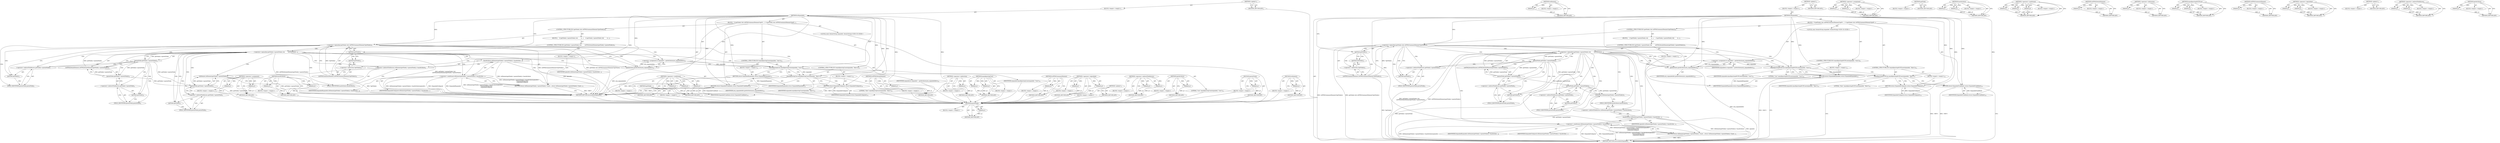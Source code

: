 digraph "getAttribute" {
vulnerable_102 [label=<(METHOD,parentNode)>];
vulnerable_103 [label=<(PARAM,p1)>];
vulnerable_104 [label=<(BLOCK,&lt;empty&gt;,&lt;empty&gt;)>];
vulnerable_105 [label=<(METHOD_RETURN,ANY)>];
vulnerable_126 [label=<(METHOD,toElement)>];
vulnerable_127 [label=<(PARAM,p1)>];
vulnerable_128 [label=<(BLOCK,&lt;empty&gt;,&lt;empty&gt;)>];
vulnerable_129 [label=<(METHOD_RETURN,ANY)>];
vulnerable_6 [label=<(METHOD,&lt;global&gt;)<SUB>1</SUB>>];
vulnerable_7 [label=<(BLOCK,&lt;empty&gt;,&lt;empty&gt;)<SUB>1</SUB>>];
vulnerable_8 [label=<(METHOD,isExpanded)<SUB>1</SUB>>];
vulnerable_9 [label=<(BLOCK,{
  if (getNode() &amp;&amp; isHTMLSummaryElement(*getN...,{
  if (getNode() &amp;&amp; isHTMLSummaryElement(*getN...)<SUB>1</SUB>>];
vulnerable_10 [label=<(CONTROL_STRUCTURE,IF,if (getNode() &amp;&amp; isHTMLSummaryElement(*getNode())))<SUB>2</SUB>>];
vulnerable_11 [label=<(&lt;operator&gt;.logicalAnd,getNode() &amp;&amp; isHTMLSummaryElement(*getNode()))<SUB>2</SUB>>];
vulnerable_12 [label=<(getNode,getNode())<SUB>2</SUB>>];
vulnerable_13 [label=<(isHTMLSummaryElement,isHTMLSummaryElement(*getNode()))<SUB>2</SUB>>];
vulnerable_14 [label=<(&lt;operator&gt;.indirection,*getNode())<SUB>2</SUB>>];
vulnerable_15 [label=<(getNode,getNode())<SUB>2</SUB>>];
vulnerable_16 [label=<(BLOCK,{
    if (getNode()-&gt;parentNode() &amp;&amp;
        is...,{
    if (getNode()-&gt;parentNode() &amp;&amp;
        is...)<SUB>2</SUB>>];
vulnerable_17 [label=<(CONTROL_STRUCTURE,IF,if (getNode()-&gt;parentNode() &amp;&amp;
        isHTMLDetailsElement(getNode()-&gt;parentNode())))<SUB>3</SUB>>];
vulnerable_18 [label=<(&lt;operator&gt;.logicalAnd,getNode()-&gt;parentNode() &amp;&amp;
        isHTMLDetail...)<SUB>3</SUB>>];
vulnerable_19 [label=<(parentNode,getNode()-&gt;parentNode())<SUB>3</SUB>>];
vulnerable_20 [label=<(&lt;operator&gt;.indirectFieldAccess,getNode()-&gt;parentNode)<SUB>3</SUB>>];
vulnerable_21 [label=<(getNode,getNode())<SUB>3</SUB>>];
vulnerable_22 [label=<(FIELD_IDENTIFIER,parentNode,parentNode)<SUB>3</SUB>>];
vulnerable_23 [label=<(isHTMLDetailsElement,isHTMLDetailsElement(getNode()-&gt;parentNode()))<SUB>4</SUB>>];
vulnerable_24 [label=<(parentNode,getNode()-&gt;parentNode())<SUB>4</SUB>>];
vulnerable_25 [label=<(&lt;operator&gt;.indirectFieldAccess,getNode()-&gt;parentNode)<SUB>4</SUB>>];
vulnerable_26 [label=<(getNode,getNode())<SUB>4</SUB>>];
vulnerable_27 [label=<(FIELD_IDENTIFIER,parentNode,parentNode)<SUB>4</SUB>>];
vulnerable_28 [label=<(BLOCK,&lt;empty&gt;,&lt;empty&gt;)<SUB>5</SUB>>];
vulnerable_29 [label=<(RETURN,return toElement(getNode()-&gt;parentNode())-&gt;hasA...,return toElement(getNode()-&gt;parentNode())-&gt;hasA...)<SUB>5</SUB>>];
vulnerable_30 [label=<(&lt;operator&gt;.conditional,toElement(getNode()-&gt;parentNode())-&gt;hasAttribut...)<SUB>5</SUB>>];
vulnerable_31 [label=<(hasAttribute,toElement(getNode()-&gt;parentNode())-&gt;hasAttribut...)<SUB>5</SUB>>];
vulnerable_32 [label=<(&lt;operator&gt;.indirectFieldAccess,toElement(getNode()-&gt;parentNode())-&gt;hasAttribute)<SUB>5</SUB>>];
vulnerable_33 [label=<(toElement,toElement(getNode()-&gt;parentNode()))<SUB>5</SUB>>];
vulnerable_34 [label=<(parentNode,getNode()-&gt;parentNode())<SUB>5</SUB>>];
vulnerable_35 [label=<(&lt;operator&gt;.indirectFieldAccess,getNode()-&gt;parentNode)<SUB>5</SUB>>];
vulnerable_36 [label=<(getNode,getNode())<SUB>5</SUB>>];
vulnerable_37 [label=<(FIELD_IDENTIFIER,parentNode,parentNode)<SUB>5</SUB>>];
vulnerable_38 [label=<(FIELD_IDENTIFIER,hasAttribute,hasAttribute)<SUB>5</SUB>>];
vulnerable_39 [label=<(IDENTIFIER,openAttr,toElement(getNode()-&gt;parentNode())-&gt;hasAttribut...)<SUB>5</SUB>>];
vulnerable_40 [label=<(IDENTIFIER,ExpandedExpanded,toElement(getNode()-&gt;parentNode())-&gt;hasAttribut...)<SUB>6</SUB>>];
vulnerable_41 [label=<(IDENTIFIER,ExpandedCollapsed,toElement(getNode()-&gt;parentNode())-&gt;hasAttribut...)<SUB>7</SUB>>];
vulnerable_42 [label="<(LOCAL,const AtomicString expanded: AtomicString)<SUB>10</SUB>>"];
vulnerable_43 [label=<(&lt;operator&gt;.assignment,&amp; expanded = getAttribute(aria_expandedAttr))<SUB>10</SUB>>];
vulnerable_44 [label=<(IDENTIFIER,expanded,&amp; expanded = getAttribute(aria_expandedAttr))<SUB>10</SUB>>];
vulnerable_45 [label=<(getAttribute,getAttribute(aria_expandedAttr))<SUB>10</SUB>>];
vulnerable_46 [label=<(IDENTIFIER,aria_expandedAttr,getAttribute(aria_expandedAttr))<SUB>10</SUB>>];
vulnerable_47 [label=<(CONTROL_STRUCTURE,IF,if (equalIgnoringCase(expanded, &quot;true&quot;)))<SUB>11</SUB>>];
vulnerable_48 [label=<(equalIgnoringCase,equalIgnoringCase(expanded, &quot;true&quot;))<SUB>11</SUB>>];
vulnerable_49 [label=<(IDENTIFIER,expanded,equalIgnoringCase(expanded, &quot;true&quot;))<SUB>11</SUB>>];
vulnerable_50 [label=<(LITERAL,&quot;true&quot;,equalIgnoringCase(expanded, &quot;true&quot;))<SUB>11</SUB>>];
vulnerable_51 [label=<(BLOCK,&lt;empty&gt;,&lt;empty&gt;)<SUB>12</SUB>>];
vulnerable_52 [label=<(RETURN,return ExpandedExpanded;,return ExpandedExpanded;)<SUB>12</SUB>>];
vulnerable_53 [label=<(IDENTIFIER,ExpandedExpanded,return ExpandedExpanded;)<SUB>12</SUB>>];
vulnerable_54 [label=<(CONTROL_STRUCTURE,IF,if (equalIgnoringCase(expanded, &quot;false&quot;)))<SUB>13</SUB>>];
vulnerable_55 [label=<(equalIgnoringCase,equalIgnoringCase(expanded, &quot;false&quot;))<SUB>13</SUB>>];
vulnerable_56 [label=<(IDENTIFIER,expanded,equalIgnoringCase(expanded, &quot;false&quot;))<SUB>13</SUB>>];
vulnerable_57 [label=<(LITERAL,&quot;false&quot;,equalIgnoringCase(expanded, &quot;false&quot;))<SUB>13</SUB>>];
vulnerable_58 [label=<(BLOCK,&lt;empty&gt;,&lt;empty&gt;)<SUB>14</SUB>>];
vulnerable_59 [label=<(RETURN,return ExpandedCollapsed;,return ExpandedCollapsed;)<SUB>14</SUB>>];
vulnerable_60 [label=<(IDENTIFIER,ExpandedCollapsed,return ExpandedCollapsed;)<SUB>14</SUB>>];
vulnerable_61 [label=<(RETURN,return ExpandedUndefined;,return ExpandedUndefined;)<SUB>16</SUB>>];
vulnerable_62 [label=<(IDENTIFIER,ExpandedUndefined,return ExpandedUndefined;)<SUB>16</SUB>>];
vulnerable_63 [label=<(METHOD_RETURN,AccessibilityExpanded)<SUB>1</SUB>>];
vulnerable_65 [label=<(METHOD_RETURN,ANY)<SUB>1</SUB>>];
vulnerable_130 [label=<(METHOD,&lt;operator&gt;.assignment)>];
vulnerable_131 [label=<(PARAM,p1)>];
vulnerable_132 [label=<(PARAM,p2)>];
vulnerable_133 [label=<(BLOCK,&lt;empty&gt;,&lt;empty&gt;)>];
vulnerable_134 [label=<(METHOD_RETURN,ANY)>];
vulnerable_91 [label=<(METHOD,getNode)>];
vulnerable_92 [label=<(BLOCK,&lt;empty&gt;,&lt;empty&gt;)>];
vulnerable_93 [label=<(METHOD_RETURN,ANY)>];
vulnerable_121 [label=<(METHOD,hasAttribute)>];
vulnerable_122 [label=<(PARAM,p1)>];
vulnerable_123 [label=<(PARAM,p2)>];
vulnerable_124 [label=<(BLOCK,&lt;empty&gt;,&lt;empty&gt;)>];
vulnerable_125 [label=<(METHOD_RETURN,ANY)>];
vulnerable_115 [label=<(METHOD,&lt;operator&gt;.conditional)>];
vulnerable_116 [label=<(PARAM,p1)>];
vulnerable_117 [label=<(PARAM,p2)>];
vulnerable_118 [label=<(PARAM,p3)>];
vulnerable_119 [label=<(BLOCK,&lt;empty&gt;,&lt;empty&gt;)>];
vulnerable_120 [label=<(METHOD_RETURN,ANY)>];
vulnerable_111 [label=<(METHOD,isHTMLDetailsElement)>];
vulnerable_112 [label=<(PARAM,p1)>];
vulnerable_113 [label=<(BLOCK,&lt;empty&gt;,&lt;empty&gt;)>];
vulnerable_114 [label=<(METHOD_RETURN,ANY)>];
vulnerable_98 [label=<(METHOD,&lt;operator&gt;.indirection)>];
vulnerable_99 [label=<(PARAM,p1)>];
vulnerable_100 [label=<(BLOCK,&lt;empty&gt;,&lt;empty&gt;)>];
vulnerable_101 [label=<(METHOD_RETURN,ANY)>];
vulnerable_139 [label=<(METHOD,equalIgnoringCase)>];
vulnerable_140 [label=<(PARAM,p1)>];
vulnerable_141 [label=<(PARAM,p2)>];
vulnerable_142 [label=<(BLOCK,&lt;empty&gt;,&lt;empty&gt;)>];
vulnerable_143 [label=<(METHOD_RETURN,ANY)>];
vulnerable_94 [label=<(METHOD,isHTMLSummaryElement)>];
vulnerable_95 [label=<(PARAM,p1)>];
vulnerable_96 [label=<(BLOCK,&lt;empty&gt;,&lt;empty&gt;)>];
vulnerable_97 [label=<(METHOD_RETURN,ANY)>];
vulnerable_86 [label=<(METHOD,&lt;operator&gt;.logicalAnd)>];
vulnerable_87 [label=<(PARAM,p1)>];
vulnerable_88 [label=<(PARAM,p2)>];
vulnerable_89 [label=<(BLOCK,&lt;empty&gt;,&lt;empty&gt;)>];
vulnerable_90 [label=<(METHOD_RETURN,ANY)>];
vulnerable_80 [label=<(METHOD,&lt;global&gt;)<SUB>1</SUB>>];
vulnerable_81 [label=<(BLOCK,&lt;empty&gt;,&lt;empty&gt;)>];
vulnerable_82 [label=<(METHOD_RETURN,ANY)>];
vulnerable_106 [label=<(METHOD,&lt;operator&gt;.indirectFieldAccess)>];
vulnerable_107 [label=<(PARAM,p1)>];
vulnerable_108 [label=<(PARAM,p2)>];
vulnerable_109 [label=<(BLOCK,&lt;empty&gt;,&lt;empty&gt;)>];
vulnerable_110 [label=<(METHOD_RETURN,ANY)>];
vulnerable_135 [label=<(METHOD,getAttribute)>];
vulnerable_136 [label=<(PARAM,p1)>];
vulnerable_137 [label=<(BLOCK,&lt;empty&gt;,&lt;empty&gt;)>];
vulnerable_138 [label=<(METHOD_RETURN,ANY)>];
fixed_102 [label=<(METHOD,parentNode)>];
fixed_103 [label=<(PARAM,p1)>];
fixed_104 [label=<(BLOCK,&lt;empty&gt;,&lt;empty&gt;)>];
fixed_105 [label=<(METHOD_RETURN,ANY)>];
fixed_126 [label=<(METHOD,toElement)>];
fixed_127 [label=<(PARAM,p1)>];
fixed_128 [label=<(BLOCK,&lt;empty&gt;,&lt;empty&gt;)>];
fixed_129 [label=<(METHOD_RETURN,ANY)>];
fixed_6 [label=<(METHOD,&lt;global&gt;)<SUB>1</SUB>>];
fixed_7 [label=<(BLOCK,&lt;empty&gt;,&lt;empty&gt;)<SUB>1</SUB>>];
fixed_8 [label=<(METHOD,isExpanded)<SUB>1</SUB>>];
fixed_9 [label=<(BLOCK,{
  if (getNode() &amp;&amp; isHTMLSummaryElement(*getN...,{
  if (getNode() &amp;&amp; isHTMLSummaryElement(*getN...)<SUB>1</SUB>>];
fixed_10 [label=<(CONTROL_STRUCTURE,IF,if (getNode() &amp;&amp; isHTMLSummaryElement(*getNode())))<SUB>2</SUB>>];
fixed_11 [label=<(&lt;operator&gt;.logicalAnd,getNode() &amp;&amp; isHTMLSummaryElement(*getNode()))<SUB>2</SUB>>];
fixed_12 [label=<(getNode,getNode())<SUB>2</SUB>>];
fixed_13 [label=<(isHTMLSummaryElement,isHTMLSummaryElement(*getNode()))<SUB>2</SUB>>];
fixed_14 [label=<(&lt;operator&gt;.indirection,*getNode())<SUB>2</SUB>>];
fixed_15 [label=<(getNode,getNode())<SUB>2</SUB>>];
fixed_16 [label=<(BLOCK,{
    if (getNode()-&gt;parentNode() &amp;&amp;
        is...,{
    if (getNode()-&gt;parentNode() &amp;&amp;
        is...)<SUB>2</SUB>>];
fixed_17 [label=<(CONTROL_STRUCTURE,IF,if (getNode()-&gt;parentNode() &amp;&amp;
        isHTMLDetailsElement(getNode()-&gt;parentNode())))<SUB>3</SUB>>];
fixed_18 [label=<(&lt;operator&gt;.logicalAnd,getNode()-&gt;parentNode() &amp;&amp;
        isHTMLDetail...)<SUB>3</SUB>>];
fixed_19 [label=<(parentNode,getNode()-&gt;parentNode())<SUB>3</SUB>>];
fixed_20 [label=<(&lt;operator&gt;.indirectFieldAccess,getNode()-&gt;parentNode)<SUB>3</SUB>>];
fixed_21 [label=<(getNode,getNode())<SUB>3</SUB>>];
fixed_22 [label=<(FIELD_IDENTIFIER,parentNode,parentNode)<SUB>3</SUB>>];
fixed_23 [label=<(isHTMLDetailsElement,isHTMLDetailsElement(getNode()-&gt;parentNode()))<SUB>4</SUB>>];
fixed_24 [label=<(parentNode,getNode()-&gt;parentNode())<SUB>4</SUB>>];
fixed_25 [label=<(&lt;operator&gt;.indirectFieldAccess,getNode()-&gt;parentNode)<SUB>4</SUB>>];
fixed_26 [label=<(getNode,getNode())<SUB>4</SUB>>];
fixed_27 [label=<(FIELD_IDENTIFIER,parentNode,parentNode)<SUB>4</SUB>>];
fixed_28 [label=<(BLOCK,&lt;empty&gt;,&lt;empty&gt;)<SUB>5</SUB>>];
fixed_29 [label=<(RETURN,return toElement(getNode()-&gt;parentNode())-&gt;hasA...,return toElement(getNode()-&gt;parentNode())-&gt;hasA...)<SUB>5</SUB>>];
fixed_30 [label=<(&lt;operator&gt;.conditional,toElement(getNode()-&gt;parentNode())-&gt;hasAttribut...)<SUB>5</SUB>>];
fixed_31 [label=<(hasAttribute,toElement(getNode()-&gt;parentNode())-&gt;hasAttribut...)<SUB>5</SUB>>];
fixed_32 [label=<(&lt;operator&gt;.indirectFieldAccess,toElement(getNode()-&gt;parentNode())-&gt;hasAttribute)<SUB>5</SUB>>];
fixed_33 [label=<(toElement,toElement(getNode()-&gt;parentNode()))<SUB>5</SUB>>];
fixed_34 [label=<(parentNode,getNode()-&gt;parentNode())<SUB>5</SUB>>];
fixed_35 [label=<(&lt;operator&gt;.indirectFieldAccess,getNode()-&gt;parentNode)<SUB>5</SUB>>];
fixed_36 [label=<(getNode,getNode())<SUB>5</SUB>>];
fixed_37 [label=<(FIELD_IDENTIFIER,parentNode,parentNode)<SUB>5</SUB>>];
fixed_38 [label=<(FIELD_IDENTIFIER,hasAttribute,hasAttribute)<SUB>5</SUB>>];
fixed_39 [label=<(IDENTIFIER,openAttr,toElement(getNode()-&gt;parentNode())-&gt;hasAttribut...)<SUB>5</SUB>>];
fixed_40 [label=<(IDENTIFIER,ExpandedExpanded,toElement(getNode()-&gt;parentNode())-&gt;hasAttribut...)<SUB>6</SUB>>];
fixed_41 [label=<(IDENTIFIER,ExpandedCollapsed,toElement(getNode()-&gt;parentNode())-&gt;hasAttribut...)<SUB>7</SUB>>];
fixed_42 [label="<(LOCAL,const AtomicString expanded: AtomicString)<SUB>10</SUB>>"];
fixed_43 [label=<(&lt;operator&gt;.assignment,&amp; expanded = getAttribute(aria_expandedAttr))<SUB>10</SUB>>];
fixed_44 [label=<(IDENTIFIER,expanded,&amp; expanded = getAttribute(aria_expandedAttr))<SUB>10</SUB>>];
fixed_45 [label=<(getAttribute,getAttribute(aria_expandedAttr))<SUB>10</SUB>>];
fixed_46 [label=<(IDENTIFIER,aria_expandedAttr,getAttribute(aria_expandedAttr))<SUB>10</SUB>>];
fixed_47 [label=<(CONTROL_STRUCTURE,IF,if (equalIgnoringASCIICase(expanded, &quot;true&quot;)))<SUB>11</SUB>>];
fixed_48 [label=<(equalIgnoringASCIICase,equalIgnoringASCIICase(expanded, &quot;true&quot;))<SUB>11</SUB>>];
fixed_49 [label=<(IDENTIFIER,expanded,equalIgnoringASCIICase(expanded, &quot;true&quot;))<SUB>11</SUB>>];
fixed_50 [label=<(LITERAL,&quot;true&quot;,equalIgnoringASCIICase(expanded, &quot;true&quot;))<SUB>11</SUB>>];
fixed_51 [label=<(BLOCK,&lt;empty&gt;,&lt;empty&gt;)<SUB>12</SUB>>];
fixed_52 [label=<(RETURN,return ExpandedExpanded;,return ExpandedExpanded;)<SUB>12</SUB>>];
fixed_53 [label=<(IDENTIFIER,ExpandedExpanded,return ExpandedExpanded;)<SUB>12</SUB>>];
fixed_54 [label=<(CONTROL_STRUCTURE,IF,if (equalIgnoringASCIICase(expanded, &quot;false&quot;)))<SUB>13</SUB>>];
fixed_55 [label=<(equalIgnoringASCIICase,equalIgnoringASCIICase(expanded, &quot;false&quot;))<SUB>13</SUB>>];
fixed_56 [label=<(IDENTIFIER,expanded,equalIgnoringASCIICase(expanded, &quot;false&quot;))<SUB>13</SUB>>];
fixed_57 [label=<(LITERAL,&quot;false&quot;,equalIgnoringASCIICase(expanded, &quot;false&quot;))<SUB>13</SUB>>];
fixed_58 [label=<(BLOCK,&lt;empty&gt;,&lt;empty&gt;)<SUB>14</SUB>>];
fixed_59 [label=<(RETURN,return ExpandedCollapsed;,return ExpandedCollapsed;)<SUB>14</SUB>>];
fixed_60 [label=<(IDENTIFIER,ExpandedCollapsed,return ExpandedCollapsed;)<SUB>14</SUB>>];
fixed_61 [label=<(RETURN,return ExpandedUndefined;,return ExpandedUndefined;)<SUB>16</SUB>>];
fixed_62 [label=<(IDENTIFIER,ExpandedUndefined,return ExpandedUndefined;)<SUB>16</SUB>>];
fixed_63 [label=<(METHOD_RETURN,AccessibilityExpanded)<SUB>1</SUB>>];
fixed_65 [label=<(METHOD_RETURN,ANY)<SUB>1</SUB>>];
fixed_130 [label=<(METHOD,&lt;operator&gt;.assignment)>];
fixed_131 [label=<(PARAM,p1)>];
fixed_132 [label=<(PARAM,p2)>];
fixed_133 [label=<(BLOCK,&lt;empty&gt;,&lt;empty&gt;)>];
fixed_134 [label=<(METHOD_RETURN,ANY)>];
fixed_91 [label=<(METHOD,getNode)>];
fixed_92 [label=<(BLOCK,&lt;empty&gt;,&lt;empty&gt;)>];
fixed_93 [label=<(METHOD_RETURN,ANY)>];
fixed_121 [label=<(METHOD,hasAttribute)>];
fixed_122 [label=<(PARAM,p1)>];
fixed_123 [label=<(PARAM,p2)>];
fixed_124 [label=<(BLOCK,&lt;empty&gt;,&lt;empty&gt;)>];
fixed_125 [label=<(METHOD_RETURN,ANY)>];
fixed_115 [label=<(METHOD,&lt;operator&gt;.conditional)>];
fixed_116 [label=<(PARAM,p1)>];
fixed_117 [label=<(PARAM,p2)>];
fixed_118 [label=<(PARAM,p3)>];
fixed_119 [label=<(BLOCK,&lt;empty&gt;,&lt;empty&gt;)>];
fixed_120 [label=<(METHOD_RETURN,ANY)>];
fixed_111 [label=<(METHOD,isHTMLDetailsElement)>];
fixed_112 [label=<(PARAM,p1)>];
fixed_113 [label=<(BLOCK,&lt;empty&gt;,&lt;empty&gt;)>];
fixed_114 [label=<(METHOD_RETURN,ANY)>];
fixed_98 [label=<(METHOD,&lt;operator&gt;.indirection)>];
fixed_99 [label=<(PARAM,p1)>];
fixed_100 [label=<(BLOCK,&lt;empty&gt;,&lt;empty&gt;)>];
fixed_101 [label=<(METHOD_RETURN,ANY)>];
fixed_139 [label=<(METHOD,equalIgnoringASCIICase)>];
fixed_140 [label=<(PARAM,p1)>];
fixed_141 [label=<(PARAM,p2)>];
fixed_142 [label=<(BLOCK,&lt;empty&gt;,&lt;empty&gt;)>];
fixed_143 [label=<(METHOD_RETURN,ANY)>];
fixed_94 [label=<(METHOD,isHTMLSummaryElement)>];
fixed_95 [label=<(PARAM,p1)>];
fixed_96 [label=<(BLOCK,&lt;empty&gt;,&lt;empty&gt;)>];
fixed_97 [label=<(METHOD_RETURN,ANY)>];
fixed_86 [label=<(METHOD,&lt;operator&gt;.logicalAnd)>];
fixed_87 [label=<(PARAM,p1)>];
fixed_88 [label=<(PARAM,p2)>];
fixed_89 [label=<(BLOCK,&lt;empty&gt;,&lt;empty&gt;)>];
fixed_90 [label=<(METHOD_RETURN,ANY)>];
fixed_80 [label=<(METHOD,&lt;global&gt;)<SUB>1</SUB>>];
fixed_81 [label=<(BLOCK,&lt;empty&gt;,&lt;empty&gt;)>];
fixed_82 [label=<(METHOD_RETURN,ANY)>];
fixed_106 [label=<(METHOD,&lt;operator&gt;.indirectFieldAccess)>];
fixed_107 [label=<(PARAM,p1)>];
fixed_108 [label=<(PARAM,p2)>];
fixed_109 [label=<(BLOCK,&lt;empty&gt;,&lt;empty&gt;)>];
fixed_110 [label=<(METHOD_RETURN,ANY)>];
fixed_135 [label=<(METHOD,getAttribute)>];
fixed_136 [label=<(PARAM,p1)>];
fixed_137 [label=<(BLOCK,&lt;empty&gt;,&lt;empty&gt;)>];
fixed_138 [label=<(METHOD_RETURN,ANY)>];
vulnerable_102 -> vulnerable_103  [key=0, label="AST: "];
vulnerable_102 -> vulnerable_103  [key=1, label="DDG: "];
vulnerable_102 -> vulnerable_104  [key=0, label="AST: "];
vulnerable_102 -> vulnerable_105  [key=0, label="AST: "];
vulnerable_102 -> vulnerable_105  [key=1, label="CFG: "];
vulnerable_103 -> vulnerable_105  [key=0, label="DDG: p1"];
vulnerable_104 -> fixed_102  [key=0];
vulnerable_105 -> fixed_102  [key=0];
vulnerable_126 -> vulnerable_127  [key=0, label="AST: "];
vulnerable_126 -> vulnerable_127  [key=1, label="DDG: "];
vulnerable_126 -> vulnerable_128  [key=0, label="AST: "];
vulnerable_126 -> vulnerable_129  [key=0, label="AST: "];
vulnerable_126 -> vulnerable_129  [key=1, label="CFG: "];
vulnerable_127 -> vulnerable_129  [key=0, label="DDG: p1"];
vulnerable_128 -> fixed_102  [key=0];
vulnerable_129 -> fixed_102  [key=0];
vulnerable_6 -> vulnerable_7  [key=0, label="AST: "];
vulnerable_6 -> vulnerable_65  [key=0, label="AST: "];
vulnerable_6 -> vulnerable_65  [key=1, label="CFG: "];
vulnerable_7 -> vulnerable_8  [key=0, label="AST: "];
vulnerable_8 -> vulnerable_9  [key=0, label="AST: "];
vulnerable_8 -> vulnerable_63  [key=0, label="AST: "];
vulnerable_8 -> vulnerable_12  [key=0, label="CFG: "];
vulnerable_8 -> vulnerable_61  [key=0, label="DDG: "];
vulnerable_8 -> vulnerable_62  [key=0, label="DDG: "];
vulnerable_8 -> vulnerable_11  [key=0, label="DDG: "];
vulnerable_8 -> vulnerable_45  [key=0, label="DDG: "];
vulnerable_8 -> vulnerable_48  [key=0, label="DDG: "];
vulnerable_8 -> vulnerable_52  [key=0, label="DDG: "];
vulnerable_8 -> vulnerable_55  [key=0, label="DDG: "];
vulnerable_8 -> vulnerable_59  [key=0, label="DDG: "];
vulnerable_8 -> vulnerable_53  [key=0, label="DDG: "];
vulnerable_8 -> vulnerable_60  [key=0, label="DDG: "];
vulnerable_8 -> vulnerable_30  [key=0, label="DDG: "];
vulnerable_8 -> vulnerable_31  [key=0, label="DDG: "];
vulnerable_9 -> vulnerable_10  [key=0, label="AST: "];
vulnerable_9 -> vulnerable_42  [key=0, label="AST: "];
vulnerable_9 -> vulnerable_43  [key=0, label="AST: "];
vulnerable_9 -> vulnerable_47  [key=0, label="AST: "];
vulnerable_9 -> vulnerable_54  [key=0, label="AST: "];
vulnerable_9 -> vulnerable_61  [key=0, label="AST: "];
vulnerable_10 -> vulnerable_11  [key=0, label="AST: "];
vulnerable_10 -> vulnerable_16  [key=0, label="AST: "];
vulnerable_11 -> vulnerable_12  [key=0, label="AST: "];
vulnerable_11 -> vulnerable_13  [key=0, label="AST: "];
vulnerable_11 -> vulnerable_21  [key=0, label="CFG: "];
vulnerable_11 -> vulnerable_21  [key=1, label="CDG: "];
vulnerable_11 -> vulnerable_45  [key=0, label="CFG: "];
vulnerable_11 -> vulnerable_45  [key=1, label="CDG: "];
vulnerable_11 -> vulnerable_63  [key=0, label="DDG: isHTMLSummaryElement(*getNode())"];
vulnerable_11 -> vulnerable_63  [key=1, label="DDG: getNode() &amp;&amp; isHTMLSummaryElement(*getNode())"];
vulnerable_11 -> vulnerable_48  [key=0, label="CDG: "];
vulnerable_11 -> vulnerable_19  [key=0, label="CDG: "];
vulnerable_11 -> vulnerable_20  [key=0, label="CDG: "];
vulnerable_11 -> vulnerable_22  [key=0, label="CDG: "];
vulnerable_11 -> vulnerable_18  [key=0, label="CDG: "];
vulnerable_11 -> vulnerable_43  [key=0, label="CDG: "];
vulnerable_12 -> vulnerable_15  [key=0, label="CFG: "];
vulnerable_12 -> vulnerable_15  [key=1, label="CDG: "];
vulnerable_12 -> vulnerable_11  [key=0, label="CFG: "];
vulnerable_12 -> vulnerable_13  [key=0, label="CDG: "];
vulnerable_12 -> vulnerable_14  [key=0, label="CDG: "];
vulnerable_13 -> vulnerable_14  [key=0, label="AST: "];
vulnerable_13 -> vulnerable_11  [key=0, label="CFG: "];
vulnerable_13 -> vulnerable_11  [key=1, label="DDG: *getNode()"];
vulnerable_13 -> vulnerable_63  [key=0, label="DDG: *getNode()"];
vulnerable_14 -> vulnerable_15  [key=0, label="AST: "];
vulnerable_14 -> vulnerable_13  [key=0, label="CFG: "];
vulnerable_15 -> vulnerable_14  [key=0, label="CFG: "];
vulnerable_16 -> vulnerable_17  [key=0, label="AST: "];
vulnerable_17 -> vulnerable_18  [key=0, label="AST: "];
vulnerable_17 -> vulnerable_28  [key=0, label="AST: "];
vulnerable_18 -> vulnerable_19  [key=0, label="AST: "];
vulnerable_18 -> vulnerable_23  [key=0, label="AST: "];
vulnerable_18 -> vulnerable_36  [key=0, label="CFG: "];
vulnerable_18 -> vulnerable_36  [key=1, label="CDG: "];
vulnerable_18 -> vulnerable_45  [key=0, label="CFG: "];
vulnerable_18 -> vulnerable_45  [key=1, label="CDG: "];
vulnerable_18 -> vulnerable_63  [key=0, label="DDG: isHTMLDetailsElement(getNode()-&gt;parentNode())"];
vulnerable_18 -> vulnerable_63  [key=1, label="DDG: getNode()-&gt;parentNode() &amp;&amp;
        isHTMLDetailsElement(getNode()-&gt;parentNode())"];
vulnerable_18 -> vulnerable_30  [key=0, label="CDG: "];
vulnerable_18 -> vulnerable_34  [key=0, label="CDG: "];
vulnerable_18 -> vulnerable_48  [key=0, label="CDG: "];
vulnerable_18 -> vulnerable_32  [key=0, label="CDG: "];
vulnerable_18 -> vulnerable_33  [key=0, label="CDG: "];
vulnerable_18 -> vulnerable_37  [key=0, label="CDG: "];
vulnerable_18 -> vulnerable_38  [key=0, label="CDG: "];
vulnerable_18 -> vulnerable_29  [key=0, label="CDG: "];
vulnerable_18 -> vulnerable_35  [key=0, label="CDG: "];
vulnerable_18 -> vulnerable_31  [key=0, label="CDG: "];
vulnerable_18 -> vulnerable_43  [key=0, label="CDG: "];
vulnerable_19 -> vulnerable_20  [key=0, label="AST: "];
vulnerable_19 -> vulnerable_26  [key=0, label="CFG: "];
vulnerable_19 -> vulnerable_26  [key=1, label="CDG: "];
vulnerable_19 -> vulnerable_18  [key=0, label="CFG: "];
vulnerable_19 -> vulnerable_18  [key=1, label="DDG: getNode()-&gt;parentNode"];
vulnerable_19 -> vulnerable_24  [key=0, label="DDG: getNode()-&gt;parentNode"];
vulnerable_19 -> vulnerable_24  [key=1, label="CDG: "];
vulnerable_19 -> vulnerable_34  [key=0, label="DDG: getNode()-&gt;parentNode"];
vulnerable_19 -> vulnerable_23  [key=0, label="CDG: "];
vulnerable_19 -> vulnerable_25  [key=0, label="CDG: "];
vulnerable_19 -> vulnerable_27  [key=0, label="CDG: "];
vulnerable_20 -> vulnerable_21  [key=0, label="AST: "];
vulnerable_20 -> vulnerable_22  [key=0, label="AST: "];
vulnerable_20 -> vulnerable_19  [key=0, label="CFG: "];
vulnerable_21 -> vulnerable_22  [key=0, label="CFG: "];
vulnerable_22 -> vulnerable_20  [key=0, label="CFG: "];
vulnerable_23 -> vulnerable_24  [key=0, label="AST: "];
vulnerable_23 -> vulnerable_18  [key=0, label="CFG: "];
vulnerable_23 -> vulnerable_18  [key=1, label="DDG: getNode()-&gt;parentNode()"];
vulnerable_24 -> vulnerable_25  [key=0, label="AST: "];
vulnerable_24 -> vulnerable_23  [key=0, label="CFG: "];
vulnerable_24 -> vulnerable_23  [key=1, label="DDG: getNode()-&gt;parentNode"];
vulnerable_24 -> vulnerable_34  [key=0, label="DDG: getNode()-&gt;parentNode"];
vulnerable_25 -> vulnerable_26  [key=0, label="AST: "];
vulnerable_25 -> vulnerable_27  [key=0, label="AST: "];
vulnerable_25 -> vulnerable_24  [key=0, label="CFG: "];
vulnerable_26 -> vulnerable_27  [key=0, label="CFG: "];
vulnerable_27 -> vulnerable_25  [key=0, label="CFG: "];
vulnerable_28 -> vulnerable_29  [key=0, label="AST: "];
vulnerable_29 -> vulnerable_30  [key=0, label="AST: "];
vulnerable_29 -> vulnerable_63  [key=0, label="CFG: "];
vulnerable_29 -> vulnerable_63  [key=1, label="DDG: &lt;RET&gt;"];
vulnerable_30 -> vulnerable_31  [key=0, label="AST: "];
vulnerable_30 -> vulnerable_40  [key=0, label="AST: "];
vulnerable_30 -> vulnerable_41  [key=0, label="AST: "];
vulnerable_30 -> vulnerable_29  [key=0, label="CFG: "];
vulnerable_30 -> vulnerable_29  [key=1, label="DDG: toElement(getNode()-&gt;parentNode())-&gt;hasAttribute(openAttr)
                 ? ExpandedExpanded
                 : ExpandedCollapsed"];
vulnerable_30 -> vulnerable_63  [key=0, label="DDG: toElement(getNode()-&gt;parentNode())-&gt;hasAttribute(openAttr)"];
vulnerable_30 -> vulnerable_63  [key=1, label="DDG: ExpandedCollapsed"];
vulnerable_30 -> vulnerable_63  [key=2, label="DDG: ExpandedExpanded"];
vulnerable_30 -> vulnerable_63  [key=3, label="DDG: toElement(getNode()-&gt;parentNode())-&gt;hasAttribute(openAttr)
                 ? ExpandedExpanded
                 : ExpandedCollapsed"];
vulnerable_31 -> vulnerable_32  [key=0, label="AST: "];
vulnerable_31 -> vulnerable_39  [key=0, label="AST: "];
vulnerable_31 -> vulnerable_30  [key=0, label="CFG: "];
vulnerable_31 -> vulnerable_63  [key=0, label="DDG: toElement(getNode()-&gt;parentNode())-&gt;hasAttribute"];
vulnerable_31 -> vulnerable_63  [key=1, label="DDG: openAttr"];
vulnerable_32 -> vulnerable_33  [key=0, label="AST: "];
vulnerable_32 -> vulnerable_38  [key=0, label="AST: "];
vulnerable_32 -> vulnerable_31  [key=0, label="CFG: "];
vulnerable_33 -> vulnerable_34  [key=0, label="AST: "];
vulnerable_33 -> vulnerable_38  [key=0, label="CFG: "];
vulnerable_33 -> vulnerable_63  [key=0, label="DDG: getNode()-&gt;parentNode()"];
vulnerable_34 -> vulnerable_35  [key=0, label="AST: "];
vulnerable_34 -> vulnerable_33  [key=0, label="CFG: "];
vulnerable_34 -> vulnerable_33  [key=1, label="DDG: getNode()-&gt;parentNode"];
vulnerable_34 -> vulnerable_63  [key=0, label="DDG: getNode()-&gt;parentNode"];
vulnerable_35 -> vulnerable_36  [key=0, label="AST: "];
vulnerable_35 -> vulnerable_37  [key=0, label="AST: "];
vulnerable_35 -> vulnerable_34  [key=0, label="CFG: "];
vulnerable_36 -> vulnerable_37  [key=0, label="CFG: "];
vulnerable_37 -> vulnerable_35  [key=0, label="CFG: "];
vulnerable_38 -> vulnerable_32  [key=0, label="CFG: "];
vulnerable_39 -> fixed_102  [key=0];
vulnerable_40 -> fixed_102  [key=0];
vulnerable_41 -> fixed_102  [key=0];
vulnerable_42 -> fixed_102  [key=0];
vulnerable_43 -> vulnerable_44  [key=0, label="AST: "];
vulnerable_43 -> vulnerable_45  [key=0, label="AST: "];
vulnerable_43 -> vulnerable_48  [key=0, label="CFG: "];
vulnerable_43 -> vulnerable_48  [key=1, label="DDG: expanded"];
vulnerable_44 -> fixed_102  [key=0];
vulnerable_45 -> vulnerable_46  [key=0, label="AST: "];
vulnerable_45 -> vulnerable_43  [key=0, label="CFG: "];
vulnerable_45 -> vulnerable_43  [key=1, label="DDG: aria_expandedAttr"];
vulnerable_45 -> vulnerable_63  [key=0, label="DDG: aria_expandedAttr"];
vulnerable_46 -> fixed_102  [key=0];
vulnerable_47 -> vulnerable_48  [key=0, label="AST: "];
vulnerable_47 -> vulnerable_51  [key=0, label="AST: "];
vulnerable_48 -> vulnerable_49  [key=0, label="AST: "];
vulnerable_48 -> vulnerable_50  [key=0, label="AST: "];
vulnerable_48 -> vulnerable_52  [key=0, label="CFG: "];
vulnerable_48 -> vulnerable_52  [key=1, label="CDG: "];
vulnerable_48 -> vulnerable_55  [key=0, label="CFG: "];
vulnerable_48 -> vulnerable_55  [key=1, label="DDG: expanded"];
vulnerable_48 -> vulnerable_55  [key=2, label="CDG: "];
vulnerable_49 -> fixed_102  [key=0];
vulnerable_50 -> fixed_102  [key=0];
vulnerable_51 -> vulnerable_52  [key=0, label="AST: "];
vulnerable_52 -> vulnerable_53  [key=0, label="AST: "];
vulnerable_52 -> vulnerable_63  [key=0, label="CFG: "];
vulnerable_52 -> vulnerable_63  [key=1, label="DDG: &lt;RET&gt;"];
vulnerable_53 -> vulnerable_52  [key=0, label="DDG: ExpandedExpanded"];
vulnerable_54 -> vulnerable_55  [key=0, label="AST: "];
vulnerable_54 -> vulnerable_58  [key=0, label="AST: "];
vulnerable_55 -> vulnerable_56  [key=0, label="AST: "];
vulnerable_55 -> vulnerable_57  [key=0, label="AST: "];
vulnerable_55 -> vulnerable_59  [key=0, label="CFG: "];
vulnerable_55 -> vulnerable_59  [key=1, label="CDG: "];
vulnerable_55 -> vulnerable_61  [key=0, label="CFG: "];
vulnerable_55 -> vulnerable_61  [key=1, label="CDG: "];
vulnerable_56 -> fixed_102  [key=0];
vulnerable_57 -> fixed_102  [key=0];
vulnerable_58 -> vulnerable_59  [key=0, label="AST: "];
vulnerable_59 -> vulnerable_60  [key=0, label="AST: "];
vulnerable_59 -> vulnerable_63  [key=0, label="CFG: "];
vulnerable_59 -> vulnerable_63  [key=1, label="DDG: &lt;RET&gt;"];
vulnerable_60 -> vulnerable_59  [key=0, label="DDG: ExpandedCollapsed"];
vulnerable_61 -> vulnerable_62  [key=0, label="AST: "];
vulnerable_61 -> vulnerable_63  [key=0, label="CFG: "];
vulnerable_61 -> vulnerable_63  [key=1, label="DDG: &lt;RET&gt;"];
vulnerable_62 -> vulnerable_61  [key=0, label="DDG: ExpandedUndefined"];
vulnerable_63 -> fixed_102  [key=0];
vulnerable_65 -> fixed_102  [key=0];
vulnerable_130 -> vulnerable_131  [key=0, label="AST: "];
vulnerable_130 -> vulnerable_131  [key=1, label="DDG: "];
vulnerable_130 -> vulnerable_133  [key=0, label="AST: "];
vulnerable_130 -> vulnerable_132  [key=0, label="AST: "];
vulnerable_130 -> vulnerable_132  [key=1, label="DDG: "];
vulnerable_130 -> vulnerable_134  [key=0, label="AST: "];
vulnerable_130 -> vulnerable_134  [key=1, label="CFG: "];
vulnerable_131 -> vulnerable_134  [key=0, label="DDG: p1"];
vulnerable_132 -> vulnerable_134  [key=0, label="DDG: p2"];
vulnerable_133 -> fixed_102  [key=0];
vulnerable_134 -> fixed_102  [key=0];
vulnerable_91 -> vulnerable_92  [key=0, label="AST: "];
vulnerable_91 -> vulnerable_93  [key=0, label="AST: "];
vulnerable_91 -> vulnerable_93  [key=1, label="CFG: "];
vulnerable_92 -> fixed_102  [key=0];
vulnerable_93 -> fixed_102  [key=0];
vulnerable_121 -> vulnerable_122  [key=0, label="AST: "];
vulnerable_121 -> vulnerable_122  [key=1, label="DDG: "];
vulnerable_121 -> vulnerable_124  [key=0, label="AST: "];
vulnerable_121 -> vulnerable_123  [key=0, label="AST: "];
vulnerable_121 -> vulnerable_123  [key=1, label="DDG: "];
vulnerable_121 -> vulnerable_125  [key=0, label="AST: "];
vulnerable_121 -> vulnerable_125  [key=1, label="CFG: "];
vulnerable_122 -> vulnerable_125  [key=0, label="DDG: p1"];
vulnerable_123 -> vulnerable_125  [key=0, label="DDG: p2"];
vulnerable_124 -> fixed_102  [key=0];
vulnerable_125 -> fixed_102  [key=0];
vulnerable_115 -> vulnerable_116  [key=0, label="AST: "];
vulnerable_115 -> vulnerable_116  [key=1, label="DDG: "];
vulnerable_115 -> vulnerable_119  [key=0, label="AST: "];
vulnerable_115 -> vulnerable_117  [key=0, label="AST: "];
vulnerable_115 -> vulnerable_117  [key=1, label="DDG: "];
vulnerable_115 -> vulnerable_120  [key=0, label="AST: "];
vulnerable_115 -> vulnerable_120  [key=1, label="CFG: "];
vulnerable_115 -> vulnerable_118  [key=0, label="AST: "];
vulnerable_115 -> vulnerable_118  [key=1, label="DDG: "];
vulnerable_116 -> vulnerable_120  [key=0, label="DDG: p1"];
vulnerable_117 -> vulnerable_120  [key=0, label="DDG: p2"];
vulnerable_118 -> vulnerable_120  [key=0, label="DDG: p3"];
vulnerable_119 -> fixed_102  [key=0];
vulnerable_120 -> fixed_102  [key=0];
vulnerable_111 -> vulnerable_112  [key=0, label="AST: "];
vulnerable_111 -> vulnerable_112  [key=1, label="DDG: "];
vulnerable_111 -> vulnerable_113  [key=0, label="AST: "];
vulnerable_111 -> vulnerable_114  [key=0, label="AST: "];
vulnerable_111 -> vulnerable_114  [key=1, label="CFG: "];
vulnerable_112 -> vulnerable_114  [key=0, label="DDG: p1"];
vulnerable_113 -> fixed_102  [key=0];
vulnerable_114 -> fixed_102  [key=0];
vulnerable_98 -> vulnerable_99  [key=0, label="AST: "];
vulnerable_98 -> vulnerable_99  [key=1, label="DDG: "];
vulnerable_98 -> vulnerable_100  [key=0, label="AST: "];
vulnerable_98 -> vulnerable_101  [key=0, label="AST: "];
vulnerable_98 -> vulnerable_101  [key=1, label="CFG: "];
vulnerable_99 -> vulnerable_101  [key=0, label="DDG: p1"];
vulnerable_100 -> fixed_102  [key=0];
vulnerable_101 -> fixed_102  [key=0];
vulnerable_139 -> vulnerable_140  [key=0, label="AST: "];
vulnerable_139 -> vulnerable_140  [key=1, label="DDG: "];
vulnerable_139 -> vulnerable_142  [key=0, label="AST: "];
vulnerable_139 -> vulnerable_141  [key=0, label="AST: "];
vulnerable_139 -> vulnerable_141  [key=1, label="DDG: "];
vulnerable_139 -> vulnerable_143  [key=0, label="AST: "];
vulnerable_139 -> vulnerable_143  [key=1, label="CFG: "];
vulnerable_140 -> vulnerable_143  [key=0, label="DDG: p1"];
vulnerable_141 -> vulnerable_143  [key=0, label="DDG: p2"];
vulnerable_142 -> fixed_102  [key=0];
vulnerable_143 -> fixed_102  [key=0];
vulnerable_94 -> vulnerable_95  [key=0, label="AST: "];
vulnerable_94 -> vulnerable_95  [key=1, label="DDG: "];
vulnerable_94 -> vulnerable_96  [key=0, label="AST: "];
vulnerable_94 -> vulnerable_97  [key=0, label="AST: "];
vulnerable_94 -> vulnerable_97  [key=1, label="CFG: "];
vulnerable_95 -> vulnerable_97  [key=0, label="DDG: p1"];
vulnerable_96 -> fixed_102  [key=0];
vulnerable_97 -> fixed_102  [key=0];
vulnerable_86 -> vulnerable_87  [key=0, label="AST: "];
vulnerable_86 -> vulnerable_87  [key=1, label="DDG: "];
vulnerable_86 -> vulnerable_89  [key=0, label="AST: "];
vulnerable_86 -> vulnerable_88  [key=0, label="AST: "];
vulnerable_86 -> vulnerable_88  [key=1, label="DDG: "];
vulnerable_86 -> vulnerable_90  [key=0, label="AST: "];
vulnerable_86 -> vulnerable_90  [key=1, label="CFG: "];
vulnerable_87 -> vulnerable_90  [key=0, label="DDG: p1"];
vulnerable_88 -> vulnerable_90  [key=0, label="DDG: p2"];
vulnerable_89 -> fixed_102  [key=0];
vulnerable_90 -> fixed_102  [key=0];
vulnerable_80 -> vulnerable_81  [key=0, label="AST: "];
vulnerable_80 -> vulnerable_82  [key=0, label="AST: "];
vulnerable_80 -> vulnerable_82  [key=1, label="CFG: "];
vulnerable_81 -> fixed_102  [key=0];
vulnerable_82 -> fixed_102  [key=0];
vulnerable_106 -> vulnerable_107  [key=0, label="AST: "];
vulnerable_106 -> vulnerable_107  [key=1, label="DDG: "];
vulnerable_106 -> vulnerable_109  [key=0, label="AST: "];
vulnerable_106 -> vulnerable_108  [key=0, label="AST: "];
vulnerable_106 -> vulnerable_108  [key=1, label="DDG: "];
vulnerable_106 -> vulnerable_110  [key=0, label="AST: "];
vulnerable_106 -> vulnerable_110  [key=1, label="CFG: "];
vulnerable_107 -> vulnerable_110  [key=0, label="DDG: p1"];
vulnerable_108 -> vulnerable_110  [key=0, label="DDG: p2"];
vulnerable_109 -> fixed_102  [key=0];
vulnerable_110 -> fixed_102  [key=0];
vulnerable_135 -> vulnerable_136  [key=0, label="AST: "];
vulnerable_135 -> vulnerable_136  [key=1, label="DDG: "];
vulnerable_135 -> vulnerable_137  [key=0, label="AST: "];
vulnerable_135 -> vulnerable_138  [key=0, label="AST: "];
vulnerable_135 -> vulnerable_138  [key=1, label="CFG: "];
vulnerable_136 -> vulnerable_138  [key=0, label="DDG: p1"];
vulnerable_137 -> fixed_102  [key=0];
vulnerable_138 -> fixed_102  [key=0];
fixed_102 -> fixed_103  [key=0, label="AST: "];
fixed_102 -> fixed_103  [key=1, label="DDG: "];
fixed_102 -> fixed_104  [key=0, label="AST: "];
fixed_102 -> fixed_105  [key=0, label="AST: "];
fixed_102 -> fixed_105  [key=1, label="CFG: "];
fixed_103 -> fixed_105  [key=0, label="DDG: p1"];
fixed_126 -> fixed_127  [key=0, label="AST: "];
fixed_126 -> fixed_127  [key=1, label="DDG: "];
fixed_126 -> fixed_128  [key=0, label="AST: "];
fixed_126 -> fixed_129  [key=0, label="AST: "];
fixed_126 -> fixed_129  [key=1, label="CFG: "];
fixed_127 -> fixed_129  [key=0, label="DDG: p1"];
fixed_6 -> fixed_7  [key=0, label="AST: "];
fixed_6 -> fixed_65  [key=0, label="AST: "];
fixed_6 -> fixed_65  [key=1, label="CFG: "];
fixed_7 -> fixed_8  [key=0, label="AST: "];
fixed_8 -> fixed_9  [key=0, label="AST: "];
fixed_8 -> fixed_63  [key=0, label="AST: "];
fixed_8 -> fixed_12  [key=0, label="CFG: "];
fixed_8 -> fixed_61  [key=0, label="DDG: "];
fixed_8 -> fixed_62  [key=0, label="DDG: "];
fixed_8 -> fixed_11  [key=0, label="DDG: "];
fixed_8 -> fixed_45  [key=0, label="DDG: "];
fixed_8 -> fixed_48  [key=0, label="DDG: "];
fixed_8 -> fixed_52  [key=0, label="DDG: "];
fixed_8 -> fixed_55  [key=0, label="DDG: "];
fixed_8 -> fixed_59  [key=0, label="DDG: "];
fixed_8 -> fixed_53  [key=0, label="DDG: "];
fixed_8 -> fixed_60  [key=0, label="DDG: "];
fixed_8 -> fixed_30  [key=0, label="DDG: "];
fixed_8 -> fixed_31  [key=0, label="DDG: "];
fixed_9 -> fixed_10  [key=0, label="AST: "];
fixed_9 -> fixed_42  [key=0, label="AST: "];
fixed_9 -> fixed_43  [key=0, label="AST: "];
fixed_9 -> fixed_47  [key=0, label="AST: "];
fixed_9 -> fixed_54  [key=0, label="AST: "];
fixed_9 -> fixed_61  [key=0, label="AST: "];
fixed_10 -> fixed_11  [key=0, label="AST: "];
fixed_10 -> fixed_16  [key=0, label="AST: "];
fixed_11 -> fixed_12  [key=0, label="AST: "];
fixed_11 -> fixed_13  [key=0, label="AST: "];
fixed_11 -> fixed_21  [key=0, label="CFG: "];
fixed_11 -> fixed_21  [key=1, label="CDG: "];
fixed_11 -> fixed_45  [key=0, label="CFG: "];
fixed_11 -> fixed_45  [key=1, label="CDG: "];
fixed_11 -> fixed_63  [key=0, label="DDG: isHTMLSummaryElement(*getNode())"];
fixed_11 -> fixed_63  [key=1, label="DDG: getNode() &amp;&amp; isHTMLSummaryElement(*getNode())"];
fixed_11 -> fixed_48  [key=0, label="CDG: "];
fixed_11 -> fixed_19  [key=0, label="CDG: "];
fixed_11 -> fixed_20  [key=0, label="CDG: "];
fixed_11 -> fixed_22  [key=0, label="CDG: "];
fixed_11 -> fixed_18  [key=0, label="CDG: "];
fixed_11 -> fixed_43  [key=0, label="CDG: "];
fixed_12 -> fixed_15  [key=0, label="CFG: "];
fixed_12 -> fixed_15  [key=1, label="CDG: "];
fixed_12 -> fixed_11  [key=0, label="CFG: "];
fixed_12 -> fixed_13  [key=0, label="CDG: "];
fixed_12 -> fixed_14  [key=0, label="CDG: "];
fixed_13 -> fixed_14  [key=0, label="AST: "];
fixed_13 -> fixed_11  [key=0, label="CFG: "];
fixed_13 -> fixed_11  [key=1, label="DDG: *getNode()"];
fixed_13 -> fixed_63  [key=0, label="DDG: *getNode()"];
fixed_14 -> fixed_15  [key=0, label="AST: "];
fixed_14 -> fixed_13  [key=0, label="CFG: "];
fixed_15 -> fixed_14  [key=0, label="CFG: "];
fixed_16 -> fixed_17  [key=0, label="AST: "];
fixed_17 -> fixed_18  [key=0, label="AST: "];
fixed_17 -> fixed_28  [key=0, label="AST: "];
fixed_18 -> fixed_19  [key=0, label="AST: "];
fixed_18 -> fixed_23  [key=0, label="AST: "];
fixed_18 -> fixed_36  [key=0, label="CFG: "];
fixed_18 -> fixed_36  [key=1, label="CDG: "];
fixed_18 -> fixed_45  [key=0, label="CFG: "];
fixed_18 -> fixed_45  [key=1, label="CDG: "];
fixed_18 -> fixed_63  [key=0, label="DDG: isHTMLDetailsElement(getNode()-&gt;parentNode())"];
fixed_18 -> fixed_63  [key=1, label="DDG: getNode()-&gt;parentNode() &amp;&amp;
        isHTMLDetailsElement(getNode()-&gt;parentNode())"];
fixed_18 -> fixed_30  [key=0, label="CDG: "];
fixed_18 -> fixed_34  [key=0, label="CDG: "];
fixed_18 -> fixed_48  [key=0, label="CDG: "];
fixed_18 -> fixed_32  [key=0, label="CDG: "];
fixed_18 -> fixed_33  [key=0, label="CDG: "];
fixed_18 -> fixed_37  [key=0, label="CDG: "];
fixed_18 -> fixed_38  [key=0, label="CDG: "];
fixed_18 -> fixed_29  [key=0, label="CDG: "];
fixed_18 -> fixed_35  [key=0, label="CDG: "];
fixed_18 -> fixed_31  [key=0, label="CDG: "];
fixed_18 -> fixed_43  [key=0, label="CDG: "];
fixed_19 -> fixed_20  [key=0, label="AST: "];
fixed_19 -> fixed_26  [key=0, label="CFG: "];
fixed_19 -> fixed_26  [key=1, label="CDG: "];
fixed_19 -> fixed_18  [key=0, label="CFG: "];
fixed_19 -> fixed_18  [key=1, label="DDG: getNode()-&gt;parentNode"];
fixed_19 -> fixed_24  [key=0, label="DDG: getNode()-&gt;parentNode"];
fixed_19 -> fixed_24  [key=1, label="CDG: "];
fixed_19 -> fixed_34  [key=0, label="DDG: getNode()-&gt;parentNode"];
fixed_19 -> fixed_23  [key=0, label="CDG: "];
fixed_19 -> fixed_25  [key=0, label="CDG: "];
fixed_19 -> fixed_27  [key=0, label="CDG: "];
fixed_20 -> fixed_21  [key=0, label="AST: "];
fixed_20 -> fixed_22  [key=0, label="AST: "];
fixed_20 -> fixed_19  [key=0, label="CFG: "];
fixed_21 -> fixed_22  [key=0, label="CFG: "];
fixed_22 -> fixed_20  [key=0, label="CFG: "];
fixed_23 -> fixed_24  [key=0, label="AST: "];
fixed_23 -> fixed_18  [key=0, label="CFG: "];
fixed_23 -> fixed_18  [key=1, label="DDG: getNode()-&gt;parentNode()"];
fixed_24 -> fixed_25  [key=0, label="AST: "];
fixed_24 -> fixed_23  [key=0, label="CFG: "];
fixed_24 -> fixed_23  [key=1, label="DDG: getNode()-&gt;parentNode"];
fixed_24 -> fixed_34  [key=0, label="DDG: getNode()-&gt;parentNode"];
fixed_25 -> fixed_26  [key=0, label="AST: "];
fixed_25 -> fixed_27  [key=0, label="AST: "];
fixed_25 -> fixed_24  [key=0, label="CFG: "];
fixed_26 -> fixed_27  [key=0, label="CFG: "];
fixed_27 -> fixed_25  [key=0, label="CFG: "];
fixed_28 -> fixed_29  [key=0, label="AST: "];
fixed_29 -> fixed_30  [key=0, label="AST: "];
fixed_29 -> fixed_63  [key=0, label="CFG: "];
fixed_29 -> fixed_63  [key=1, label="DDG: &lt;RET&gt;"];
fixed_30 -> fixed_31  [key=0, label="AST: "];
fixed_30 -> fixed_40  [key=0, label="AST: "];
fixed_30 -> fixed_41  [key=0, label="AST: "];
fixed_30 -> fixed_29  [key=0, label="CFG: "];
fixed_30 -> fixed_29  [key=1, label="DDG: toElement(getNode()-&gt;parentNode())-&gt;hasAttribute(openAttr)
                 ? ExpandedExpanded
                 : ExpandedCollapsed"];
fixed_30 -> fixed_63  [key=0, label="DDG: toElement(getNode()-&gt;parentNode())-&gt;hasAttribute(openAttr)"];
fixed_30 -> fixed_63  [key=1, label="DDG: ExpandedCollapsed"];
fixed_30 -> fixed_63  [key=2, label="DDG: ExpandedExpanded"];
fixed_30 -> fixed_63  [key=3, label="DDG: toElement(getNode()-&gt;parentNode())-&gt;hasAttribute(openAttr)
                 ? ExpandedExpanded
                 : ExpandedCollapsed"];
fixed_31 -> fixed_32  [key=0, label="AST: "];
fixed_31 -> fixed_39  [key=0, label="AST: "];
fixed_31 -> fixed_30  [key=0, label="CFG: "];
fixed_31 -> fixed_63  [key=0, label="DDG: toElement(getNode()-&gt;parentNode())-&gt;hasAttribute"];
fixed_31 -> fixed_63  [key=1, label="DDG: openAttr"];
fixed_32 -> fixed_33  [key=0, label="AST: "];
fixed_32 -> fixed_38  [key=0, label="AST: "];
fixed_32 -> fixed_31  [key=0, label="CFG: "];
fixed_33 -> fixed_34  [key=0, label="AST: "];
fixed_33 -> fixed_38  [key=0, label="CFG: "];
fixed_33 -> fixed_63  [key=0, label="DDG: getNode()-&gt;parentNode()"];
fixed_34 -> fixed_35  [key=0, label="AST: "];
fixed_34 -> fixed_33  [key=0, label="CFG: "];
fixed_34 -> fixed_33  [key=1, label="DDG: getNode()-&gt;parentNode"];
fixed_34 -> fixed_63  [key=0, label="DDG: getNode()-&gt;parentNode"];
fixed_35 -> fixed_36  [key=0, label="AST: "];
fixed_35 -> fixed_37  [key=0, label="AST: "];
fixed_35 -> fixed_34  [key=0, label="CFG: "];
fixed_36 -> fixed_37  [key=0, label="CFG: "];
fixed_37 -> fixed_35  [key=0, label="CFG: "];
fixed_38 -> fixed_32  [key=0, label="CFG: "];
fixed_43 -> fixed_44  [key=0, label="AST: "];
fixed_43 -> fixed_45  [key=0, label="AST: "];
fixed_43 -> fixed_48  [key=0, label="CFG: "];
fixed_43 -> fixed_48  [key=1, label="DDG: expanded"];
fixed_45 -> fixed_46  [key=0, label="AST: "];
fixed_45 -> fixed_43  [key=0, label="CFG: "];
fixed_45 -> fixed_43  [key=1, label="DDG: aria_expandedAttr"];
fixed_45 -> fixed_63  [key=0, label="DDG: aria_expandedAttr"];
fixed_47 -> fixed_48  [key=0, label="AST: "];
fixed_47 -> fixed_51  [key=0, label="AST: "];
fixed_48 -> fixed_49  [key=0, label="AST: "];
fixed_48 -> fixed_50  [key=0, label="AST: "];
fixed_48 -> fixed_52  [key=0, label="CFG: "];
fixed_48 -> fixed_52  [key=1, label="CDG: "];
fixed_48 -> fixed_55  [key=0, label="CFG: "];
fixed_48 -> fixed_55  [key=1, label="DDG: expanded"];
fixed_48 -> fixed_55  [key=2, label="CDG: "];
fixed_51 -> fixed_52  [key=0, label="AST: "];
fixed_52 -> fixed_53  [key=0, label="AST: "];
fixed_52 -> fixed_63  [key=0, label="CFG: "];
fixed_52 -> fixed_63  [key=1, label="DDG: &lt;RET&gt;"];
fixed_53 -> fixed_52  [key=0, label="DDG: ExpandedExpanded"];
fixed_54 -> fixed_55  [key=0, label="AST: "];
fixed_54 -> fixed_58  [key=0, label="AST: "];
fixed_55 -> fixed_56  [key=0, label="AST: "];
fixed_55 -> fixed_57  [key=0, label="AST: "];
fixed_55 -> fixed_59  [key=0, label="CFG: "];
fixed_55 -> fixed_59  [key=1, label="CDG: "];
fixed_55 -> fixed_61  [key=0, label="CFG: "];
fixed_55 -> fixed_61  [key=1, label="CDG: "];
fixed_58 -> fixed_59  [key=0, label="AST: "];
fixed_59 -> fixed_60  [key=0, label="AST: "];
fixed_59 -> fixed_63  [key=0, label="CFG: "];
fixed_59 -> fixed_63  [key=1, label="DDG: &lt;RET&gt;"];
fixed_60 -> fixed_59  [key=0, label="DDG: ExpandedCollapsed"];
fixed_61 -> fixed_62  [key=0, label="AST: "];
fixed_61 -> fixed_63  [key=0, label="CFG: "];
fixed_61 -> fixed_63  [key=1, label="DDG: &lt;RET&gt;"];
fixed_62 -> fixed_61  [key=0, label="DDG: ExpandedUndefined"];
fixed_130 -> fixed_131  [key=0, label="AST: "];
fixed_130 -> fixed_131  [key=1, label="DDG: "];
fixed_130 -> fixed_133  [key=0, label="AST: "];
fixed_130 -> fixed_132  [key=0, label="AST: "];
fixed_130 -> fixed_132  [key=1, label="DDG: "];
fixed_130 -> fixed_134  [key=0, label="AST: "];
fixed_130 -> fixed_134  [key=1, label="CFG: "];
fixed_131 -> fixed_134  [key=0, label="DDG: p1"];
fixed_132 -> fixed_134  [key=0, label="DDG: p2"];
fixed_91 -> fixed_92  [key=0, label="AST: "];
fixed_91 -> fixed_93  [key=0, label="AST: "];
fixed_91 -> fixed_93  [key=1, label="CFG: "];
fixed_121 -> fixed_122  [key=0, label="AST: "];
fixed_121 -> fixed_122  [key=1, label="DDG: "];
fixed_121 -> fixed_124  [key=0, label="AST: "];
fixed_121 -> fixed_123  [key=0, label="AST: "];
fixed_121 -> fixed_123  [key=1, label="DDG: "];
fixed_121 -> fixed_125  [key=0, label="AST: "];
fixed_121 -> fixed_125  [key=1, label="CFG: "];
fixed_122 -> fixed_125  [key=0, label="DDG: p1"];
fixed_123 -> fixed_125  [key=0, label="DDG: p2"];
fixed_115 -> fixed_116  [key=0, label="AST: "];
fixed_115 -> fixed_116  [key=1, label="DDG: "];
fixed_115 -> fixed_119  [key=0, label="AST: "];
fixed_115 -> fixed_117  [key=0, label="AST: "];
fixed_115 -> fixed_117  [key=1, label="DDG: "];
fixed_115 -> fixed_120  [key=0, label="AST: "];
fixed_115 -> fixed_120  [key=1, label="CFG: "];
fixed_115 -> fixed_118  [key=0, label="AST: "];
fixed_115 -> fixed_118  [key=1, label="DDG: "];
fixed_116 -> fixed_120  [key=0, label="DDG: p1"];
fixed_117 -> fixed_120  [key=0, label="DDG: p2"];
fixed_118 -> fixed_120  [key=0, label="DDG: p3"];
fixed_111 -> fixed_112  [key=0, label="AST: "];
fixed_111 -> fixed_112  [key=1, label="DDG: "];
fixed_111 -> fixed_113  [key=0, label="AST: "];
fixed_111 -> fixed_114  [key=0, label="AST: "];
fixed_111 -> fixed_114  [key=1, label="CFG: "];
fixed_112 -> fixed_114  [key=0, label="DDG: p1"];
fixed_98 -> fixed_99  [key=0, label="AST: "];
fixed_98 -> fixed_99  [key=1, label="DDG: "];
fixed_98 -> fixed_100  [key=0, label="AST: "];
fixed_98 -> fixed_101  [key=0, label="AST: "];
fixed_98 -> fixed_101  [key=1, label="CFG: "];
fixed_99 -> fixed_101  [key=0, label="DDG: p1"];
fixed_139 -> fixed_140  [key=0, label="AST: "];
fixed_139 -> fixed_140  [key=1, label="DDG: "];
fixed_139 -> fixed_142  [key=0, label="AST: "];
fixed_139 -> fixed_141  [key=0, label="AST: "];
fixed_139 -> fixed_141  [key=1, label="DDG: "];
fixed_139 -> fixed_143  [key=0, label="AST: "];
fixed_139 -> fixed_143  [key=1, label="CFG: "];
fixed_140 -> fixed_143  [key=0, label="DDG: p1"];
fixed_141 -> fixed_143  [key=0, label="DDG: p2"];
fixed_94 -> fixed_95  [key=0, label="AST: "];
fixed_94 -> fixed_95  [key=1, label="DDG: "];
fixed_94 -> fixed_96  [key=0, label="AST: "];
fixed_94 -> fixed_97  [key=0, label="AST: "];
fixed_94 -> fixed_97  [key=1, label="CFG: "];
fixed_95 -> fixed_97  [key=0, label="DDG: p1"];
fixed_86 -> fixed_87  [key=0, label="AST: "];
fixed_86 -> fixed_87  [key=1, label="DDG: "];
fixed_86 -> fixed_89  [key=0, label="AST: "];
fixed_86 -> fixed_88  [key=0, label="AST: "];
fixed_86 -> fixed_88  [key=1, label="DDG: "];
fixed_86 -> fixed_90  [key=0, label="AST: "];
fixed_86 -> fixed_90  [key=1, label="CFG: "];
fixed_87 -> fixed_90  [key=0, label="DDG: p1"];
fixed_88 -> fixed_90  [key=0, label="DDG: p2"];
fixed_80 -> fixed_81  [key=0, label="AST: "];
fixed_80 -> fixed_82  [key=0, label="AST: "];
fixed_80 -> fixed_82  [key=1, label="CFG: "];
fixed_106 -> fixed_107  [key=0, label="AST: "];
fixed_106 -> fixed_107  [key=1, label="DDG: "];
fixed_106 -> fixed_109  [key=0, label="AST: "];
fixed_106 -> fixed_108  [key=0, label="AST: "];
fixed_106 -> fixed_108  [key=1, label="DDG: "];
fixed_106 -> fixed_110  [key=0, label="AST: "];
fixed_106 -> fixed_110  [key=1, label="CFG: "];
fixed_107 -> fixed_110  [key=0, label="DDG: p1"];
fixed_108 -> fixed_110  [key=0, label="DDG: p2"];
fixed_135 -> fixed_136  [key=0, label="AST: "];
fixed_135 -> fixed_136  [key=1, label="DDG: "];
fixed_135 -> fixed_137  [key=0, label="AST: "];
fixed_135 -> fixed_138  [key=0, label="AST: "];
fixed_135 -> fixed_138  [key=1, label="CFG: "];
fixed_136 -> fixed_138  [key=0, label="DDG: p1"];
}
